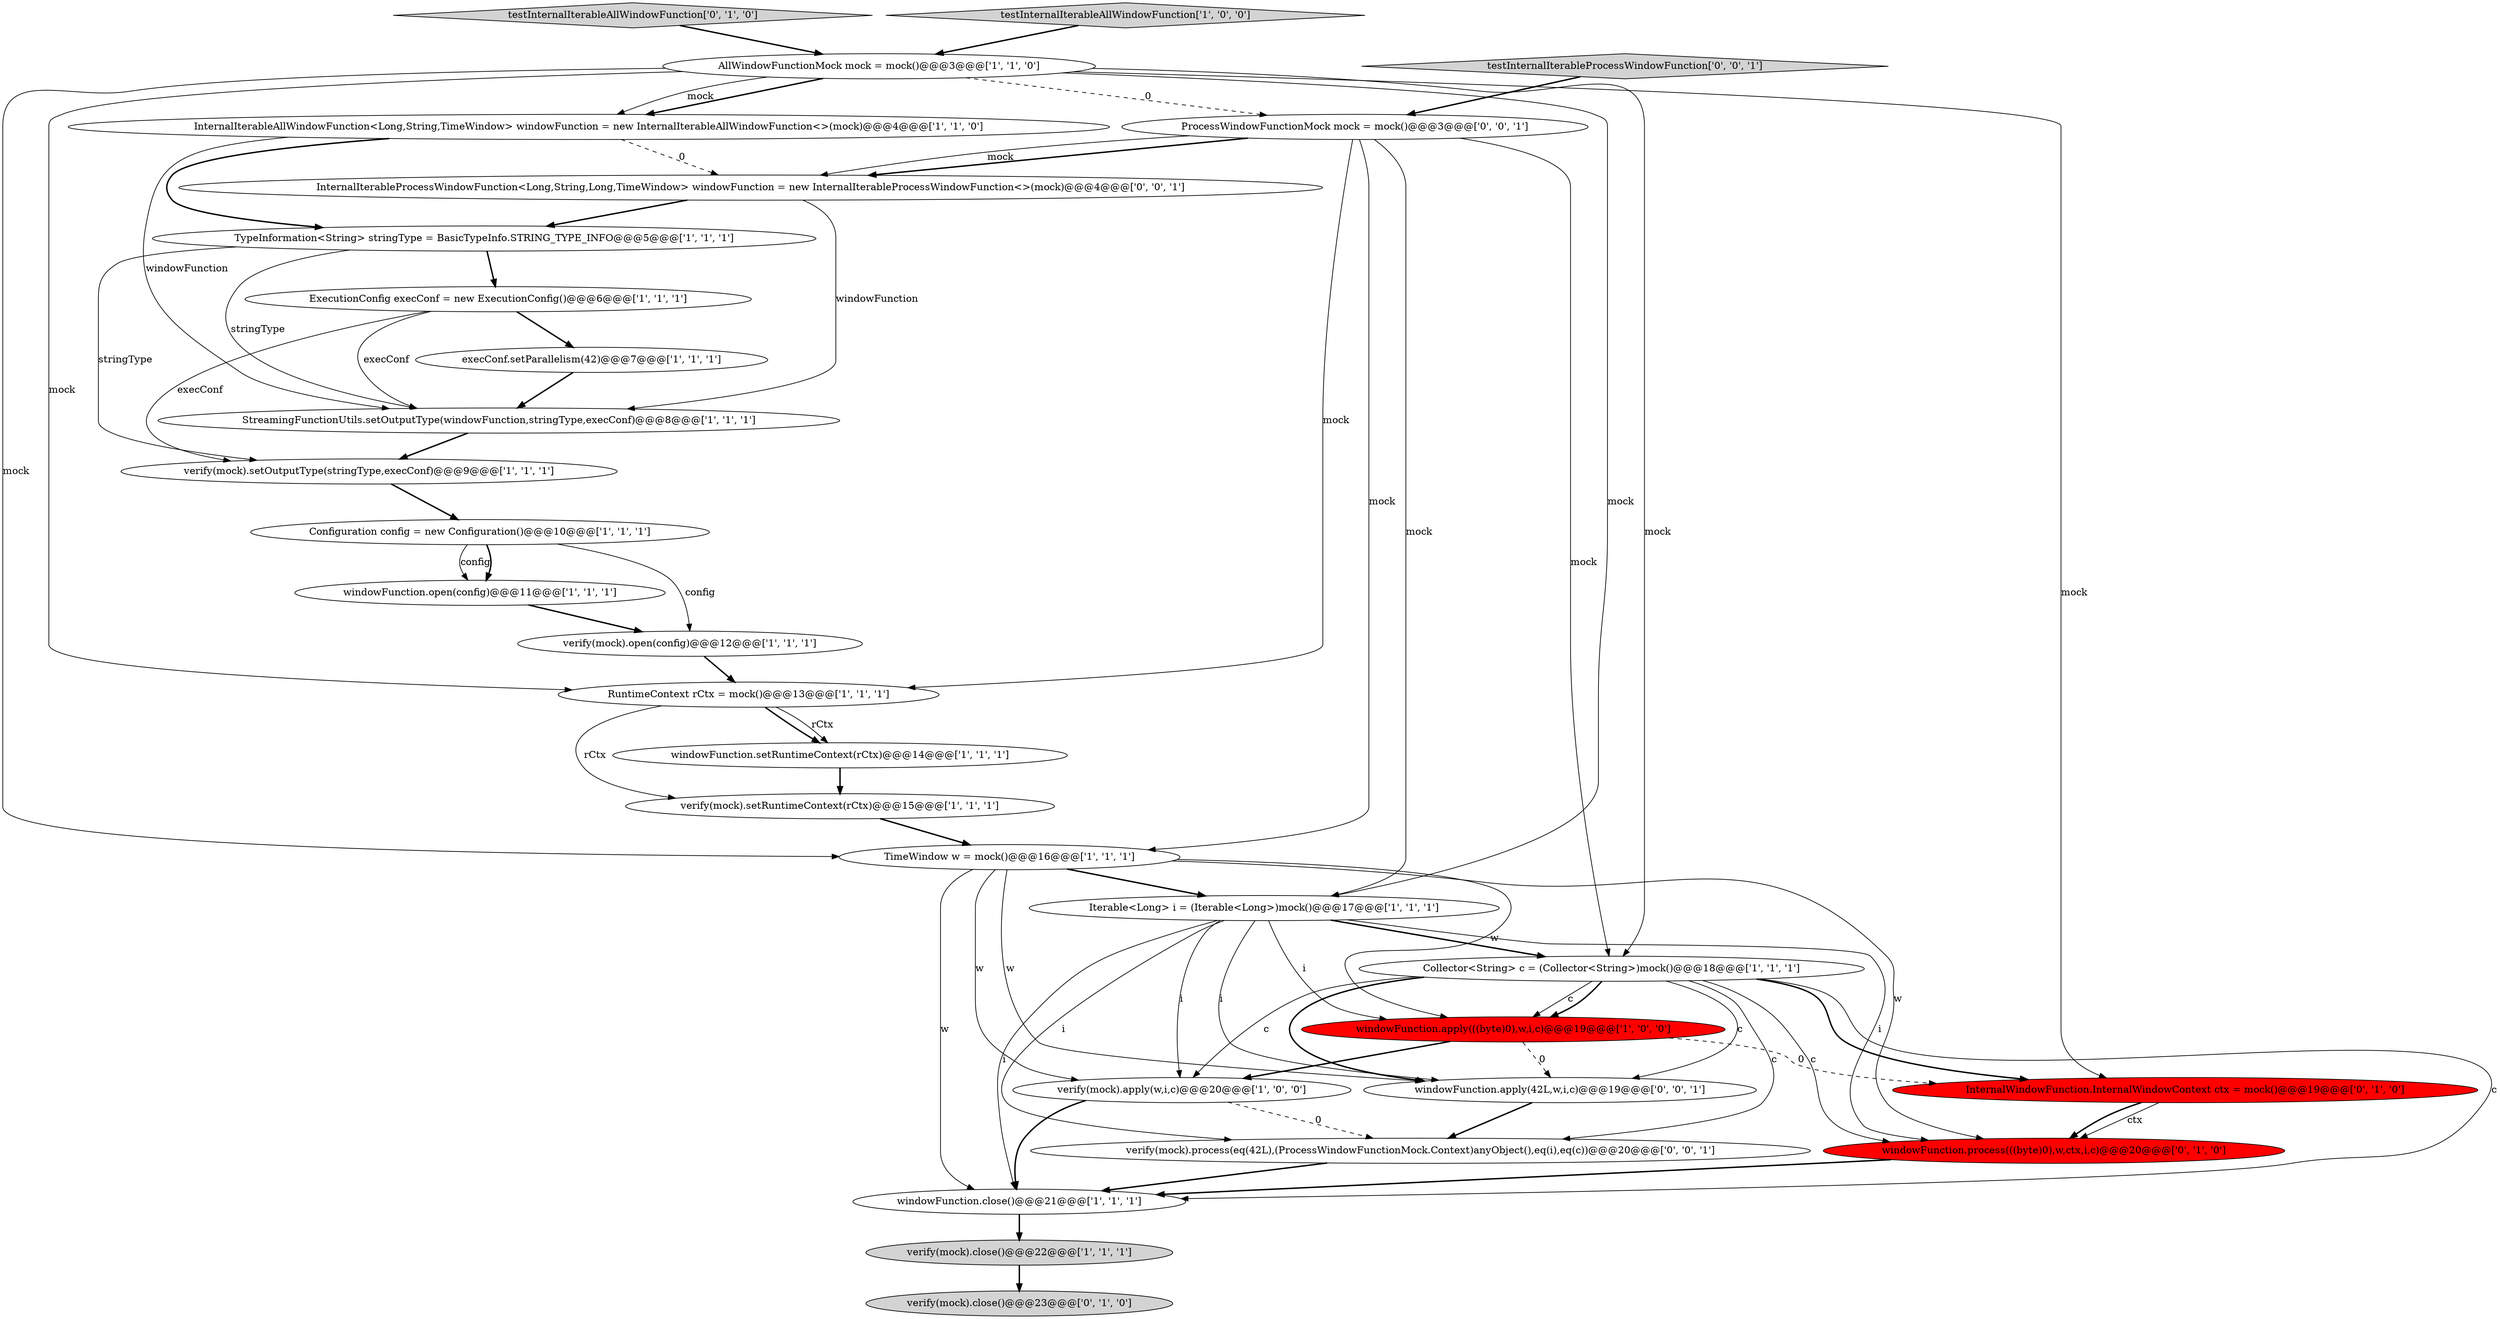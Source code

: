 digraph {
8 [style = filled, label = "InternalIterableAllWindowFunction<Long,String,TimeWindow> windowFunction = new InternalIterableAllWindowFunction<>(mock)@@@4@@@['1', '1', '0']", fillcolor = white, shape = ellipse image = "AAA0AAABBB1BBB"];
12 [style = filled, label = "Configuration config = new Configuration()@@@10@@@['1', '1', '1']", fillcolor = white, shape = ellipse image = "AAA0AAABBB1BBB"];
18 [style = filled, label = "verify(mock).setRuntimeContext(rCtx)@@@15@@@['1', '1', '1']", fillcolor = white, shape = ellipse image = "AAA0AAABBB1BBB"];
9 [style = filled, label = "Collector<String> c = (Collector<String>)mock()@@@18@@@['1', '1', '1']", fillcolor = white, shape = ellipse image = "AAA0AAABBB1BBB"];
16 [style = filled, label = "verify(mock).apply(w,i,c)@@@20@@@['1', '0', '0']", fillcolor = white, shape = ellipse image = "AAA0AAABBB1BBB"];
5 [style = filled, label = "windowFunction.close()@@@21@@@['1', '1', '1']", fillcolor = white, shape = ellipse image = "AAA0AAABBB1BBB"];
25 [style = filled, label = "ProcessWindowFunctionMock mock = mock()@@@3@@@['0', '0', '1']", fillcolor = white, shape = ellipse image = "AAA0AAABBB3BBB"];
10 [style = filled, label = "AllWindowFunctionMock mock = mock()@@@3@@@['1', '1', '0']", fillcolor = white, shape = ellipse image = "AAA0AAABBB1BBB"];
15 [style = filled, label = "StreamingFunctionUtils.setOutputType(windowFunction,stringType,execConf)@@@8@@@['1', '1', '1']", fillcolor = white, shape = ellipse image = "AAA0AAABBB1BBB"];
11 [style = filled, label = "verify(mock).open(config)@@@12@@@['1', '1', '1']", fillcolor = white, shape = ellipse image = "AAA0AAABBB1BBB"];
13 [style = filled, label = "verify(mock).close()@@@22@@@['1', '1', '1']", fillcolor = lightgray, shape = ellipse image = "AAA0AAABBB1BBB"];
1 [style = filled, label = "TypeInformation<String> stringType = BasicTypeInfo.STRING_TYPE_INFO@@@5@@@['1', '1', '1']", fillcolor = white, shape = ellipse image = "AAA0AAABBB1BBB"];
20 [style = filled, label = "execConf.setParallelism(42)@@@7@@@['1', '1', '1']", fillcolor = white, shape = ellipse image = "AAA0AAABBB1BBB"];
6 [style = filled, label = "windowFunction.apply(((byte)0),w,i,c)@@@19@@@['1', '0', '0']", fillcolor = red, shape = ellipse image = "AAA1AAABBB1BBB"];
29 [style = filled, label = "verify(mock).process(eq(42L),(ProcessWindowFunctionMock.Context)anyObject(),eq(i),eq(c))@@@20@@@['0', '0', '1']", fillcolor = white, shape = ellipse image = "AAA0AAABBB3BBB"];
7 [style = filled, label = "windowFunction.open(config)@@@11@@@['1', '1', '1']", fillcolor = white, shape = ellipse image = "AAA0AAABBB1BBB"];
22 [style = filled, label = "testInternalIterableAllWindowFunction['0', '1', '0']", fillcolor = lightgray, shape = diamond image = "AAA0AAABBB2BBB"];
26 [style = filled, label = "testInternalIterableProcessWindowFunction['0', '0', '1']", fillcolor = lightgray, shape = diamond image = "AAA0AAABBB3BBB"];
14 [style = filled, label = "testInternalIterableAllWindowFunction['1', '0', '0']", fillcolor = lightgray, shape = diamond image = "AAA0AAABBB1BBB"];
21 [style = filled, label = "InternalWindowFunction.InternalWindowContext ctx = mock()@@@19@@@['0', '1', '0']", fillcolor = red, shape = ellipse image = "AAA1AAABBB2BBB"];
3 [style = filled, label = "windowFunction.setRuntimeContext(rCtx)@@@14@@@['1', '1', '1']", fillcolor = white, shape = ellipse image = "AAA0AAABBB1BBB"];
0 [style = filled, label = "ExecutionConfig execConf = new ExecutionConfig()@@@6@@@['1', '1', '1']", fillcolor = white, shape = ellipse image = "AAA0AAABBB1BBB"];
27 [style = filled, label = "windowFunction.apply(42L,w,i,c)@@@19@@@['0', '0', '1']", fillcolor = white, shape = ellipse image = "AAA0AAABBB3BBB"];
17 [style = filled, label = "TimeWindow w = mock()@@@16@@@['1', '1', '1']", fillcolor = white, shape = ellipse image = "AAA0AAABBB1BBB"];
23 [style = filled, label = "verify(mock).close()@@@23@@@['0', '1', '0']", fillcolor = lightgray, shape = ellipse image = "AAA0AAABBB2BBB"];
2 [style = filled, label = "Iterable<Long> i = (Iterable<Long>)mock()@@@17@@@['1', '1', '1']", fillcolor = white, shape = ellipse image = "AAA0AAABBB1BBB"];
24 [style = filled, label = "windowFunction.process(((byte)0),w,ctx,i,c)@@@20@@@['0', '1', '0']", fillcolor = red, shape = ellipse image = "AAA1AAABBB2BBB"];
19 [style = filled, label = "verify(mock).setOutputType(stringType,execConf)@@@9@@@['1', '1', '1']", fillcolor = white, shape = ellipse image = "AAA0AAABBB1BBB"];
28 [style = filled, label = "InternalIterableProcessWindowFunction<Long,String,Long,TimeWindow> windowFunction = new InternalIterableProcessWindowFunction<>(mock)@@@4@@@['0', '0', '1']", fillcolor = white, shape = ellipse image = "AAA0AAABBB3BBB"];
4 [style = filled, label = "RuntimeContext rCtx = mock()@@@13@@@['1', '1', '1']", fillcolor = white, shape = ellipse image = "AAA0AAABBB1BBB"];
6->21 [style = dashed, label="0"];
4->3 [style = bold, label=""];
25->28 [style = bold, label=""];
7->11 [style = bold, label=""];
10->9 [style = solid, label="mock"];
29->5 [style = bold, label=""];
17->24 [style = solid, label="w"];
19->12 [style = bold, label=""];
25->9 [style = solid, label="mock"];
2->6 [style = solid, label="i"];
17->16 [style = solid, label="w"];
26->25 [style = bold, label=""];
11->4 [style = bold, label=""];
4->3 [style = solid, label="rCtx"];
1->15 [style = solid, label="stringType"];
9->6 [style = solid, label="c"];
28->15 [style = solid, label="windowFunction"];
18->17 [style = bold, label=""];
2->27 [style = solid, label="i"];
21->24 [style = solid, label="ctx"];
9->29 [style = solid, label="c"];
14->10 [style = bold, label=""];
12->7 [style = solid, label="config"];
25->2 [style = solid, label="mock"];
0->15 [style = solid, label="execConf"];
25->4 [style = solid, label="mock"];
10->2 [style = solid, label="mock"];
1->0 [style = bold, label=""];
2->9 [style = bold, label=""];
15->19 [style = bold, label=""];
21->24 [style = bold, label=""];
12->11 [style = solid, label="config"];
9->5 [style = solid, label="c"];
0->19 [style = solid, label="execConf"];
8->28 [style = dashed, label="0"];
12->7 [style = bold, label=""];
24->5 [style = bold, label=""];
9->6 [style = bold, label=""];
3->18 [style = bold, label=""];
9->27 [style = bold, label=""];
8->1 [style = bold, label=""];
1->19 [style = solid, label="stringType"];
10->21 [style = solid, label="mock"];
9->24 [style = solid, label="c"];
4->18 [style = solid, label="rCtx"];
10->8 [style = bold, label=""];
17->2 [style = bold, label=""];
10->8 [style = solid, label="mock"];
6->16 [style = bold, label=""];
6->27 [style = dashed, label="0"];
17->6 [style = solid, label="w"];
5->13 [style = bold, label=""];
8->15 [style = solid, label="windowFunction"];
25->28 [style = solid, label="mock"];
9->21 [style = bold, label=""];
13->23 [style = bold, label=""];
22->10 [style = bold, label=""];
10->17 [style = solid, label="mock"];
16->5 [style = bold, label=""];
16->29 [style = dashed, label="0"];
0->20 [style = bold, label=""];
10->4 [style = solid, label="mock"];
25->17 [style = solid, label="mock"];
27->29 [style = bold, label=""];
17->27 [style = solid, label="w"];
9->16 [style = solid, label="c"];
9->27 [style = solid, label="c"];
2->24 [style = solid, label="i"];
20->15 [style = bold, label=""];
17->5 [style = solid, label="w"];
28->1 [style = bold, label=""];
2->5 [style = solid, label="i"];
10->25 [style = dashed, label="0"];
2->16 [style = solid, label="i"];
2->29 [style = solid, label="i"];
}
